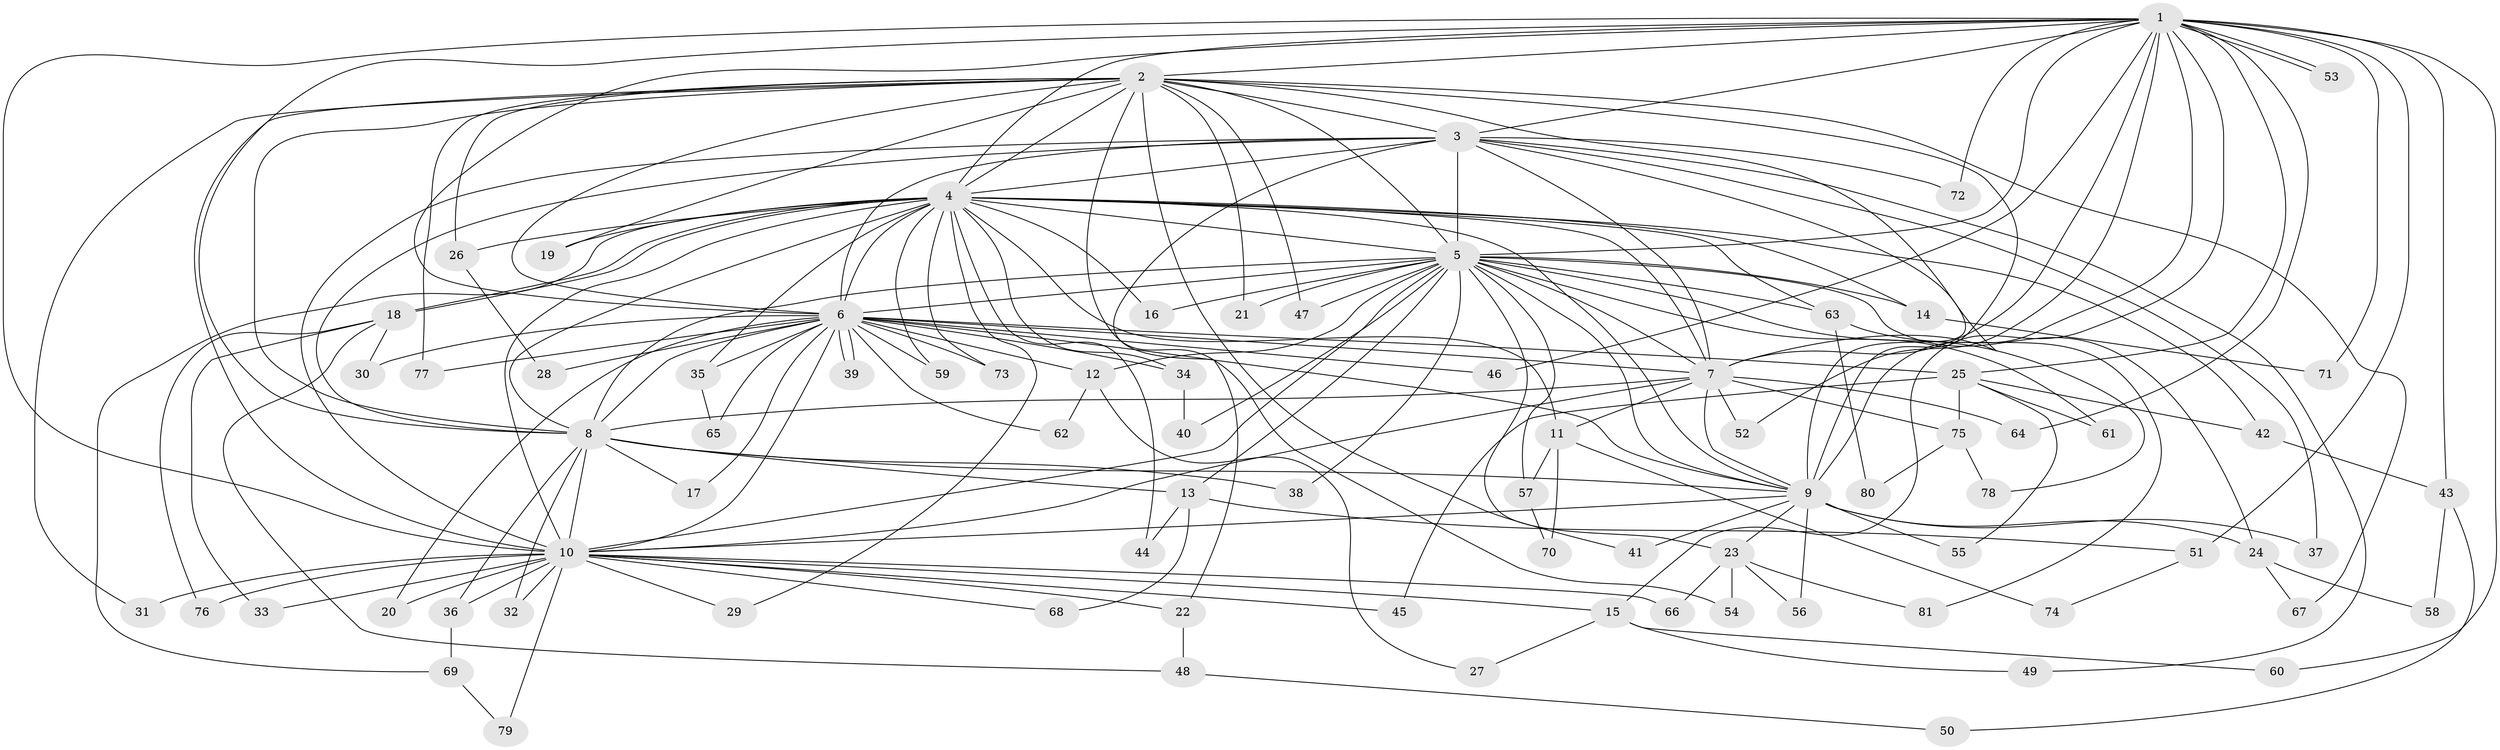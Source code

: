 // coarse degree distribution, {24: 0.03278688524590164, 16: 0.01639344262295082, 11: 0.01639344262295082, 23: 0.01639344262295082, 19: 0.01639344262295082, 13: 0.01639344262295082, 12: 0.01639344262295082, 20: 0.01639344262295082, 4: 0.04918032786885246, 5: 0.06557377049180328, 2: 0.5901639344262295, 6: 0.01639344262295082, 3: 0.11475409836065574, 9: 0.01639344262295082}
// Generated by graph-tools (version 1.1) at 2025/23/03/03/25 07:23:39]
// undirected, 81 vertices, 187 edges
graph export_dot {
graph [start="1"]
  node [color=gray90,style=filled];
  1;
  2;
  3;
  4;
  5;
  6;
  7;
  8;
  9;
  10;
  11;
  12;
  13;
  14;
  15;
  16;
  17;
  18;
  19;
  20;
  21;
  22;
  23;
  24;
  25;
  26;
  27;
  28;
  29;
  30;
  31;
  32;
  33;
  34;
  35;
  36;
  37;
  38;
  39;
  40;
  41;
  42;
  43;
  44;
  45;
  46;
  47;
  48;
  49;
  50;
  51;
  52;
  53;
  54;
  55;
  56;
  57;
  58;
  59;
  60;
  61;
  62;
  63;
  64;
  65;
  66;
  67;
  68;
  69;
  70;
  71;
  72;
  73;
  74;
  75;
  76;
  77;
  78;
  79;
  80;
  81;
  1 -- 2;
  1 -- 3;
  1 -- 4;
  1 -- 5;
  1 -- 6;
  1 -- 7;
  1 -- 8;
  1 -- 9;
  1 -- 10;
  1 -- 15;
  1 -- 25;
  1 -- 43;
  1 -- 46;
  1 -- 51;
  1 -- 52;
  1 -- 53;
  1 -- 53;
  1 -- 60;
  1 -- 64;
  1 -- 71;
  1 -- 72;
  2 -- 3;
  2 -- 4;
  2 -- 5;
  2 -- 6;
  2 -- 7;
  2 -- 8;
  2 -- 9;
  2 -- 10;
  2 -- 19;
  2 -- 21;
  2 -- 26;
  2 -- 31;
  2 -- 41;
  2 -- 47;
  2 -- 54;
  2 -- 67;
  2 -- 77;
  3 -- 4;
  3 -- 5;
  3 -- 6;
  3 -- 7;
  3 -- 8;
  3 -- 9;
  3 -- 10;
  3 -- 22;
  3 -- 37;
  3 -- 49;
  3 -- 72;
  4 -- 5;
  4 -- 6;
  4 -- 7;
  4 -- 8;
  4 -- 9;
  4 -- 10;
  4 -- 11;
  4 -- 14;
  4 -- 16;
  4 -- 18;
  4 -- 18;
  4 -- 19;
  4 -- 26;
  4 -- 29;
  4 -- 34;
  4 -- 35;
  4 -- 42;
  4 -- 44;
  4 -- 59;
  4 -- 63;
  4 -- 69;
  4 -- 73;
  5 -- 6;
  5 -- 7;
  5 -- 8;
  5 -- 9;
  5 -- 10;
  5 -- 12;
  5 -- 13;
  5 -- 14;
  5 -- 16;
  5 -- 21;
  5 -- 23;
  5 -- 24;
  5 -- 38;
  5 -- 40;
  5 -- 47;
  5 -- 57;
  5 -- 61;
  5 -- 63;
  5 -- 78;
  6 -- 7;
  6 -- 8;
  6 -- 9;
  6 -- 10;
  6 -- 12;
  6 -- 17;
  6 -- 20;
  6 -- 25;
  6 -- 28;
  6 -- 30;
  6 -- 34;
  6 -- 35;
  6 -- 39;
  6 -- 39;
  6 -- 46;
  6 -- 59;
  6 -- 62;
  6 -- 65;
  6 -- 73;
  6 -- 77;
  7 -- 8;
  7 -- 9;
  7 -- 10;
  7 -- 11;
  7 -- 52;
  7 -- 64;
  7 -- 75;
  8 -- 9;
  8 -- 10;
  8 -- 13;
  8 -- 17;
  8 -- 32;
  8 -- 36;
  8 -- 38;
  9 -- 10;
  9 -- 23;
  9 -- 24;
  9 -- 37;
  9 -- 41;
  9 -- 55;
  9 -- 56;
  10 -- 15;
  10 -- 20;
  10 -- 22;
  10 -- 29;
  10 -- 31;
  10 -- 32;
  10 -- 33;
  10 -- 36;
  10 -- 45;
  10 -- 66;
  10 -- 68;
  10 -- 76;
  10 -- 79;
  11 -- 57;
  11 -- 70;
  11 -- 74;
  12 -- 27;
  12 -- 62;
  13 -- 44;
  13 -- 51;
  13 -- 68;
  14 -- 71;
  15 -- 27;
  15 -- 49;
  15 -- 60;
  18 -- 30;
  18 -- 33;
  18 -- 48;
  18 -- 76;
  22 -- 48;
  23 -- 54;
  23 -- 56;
  23 -- 66;
  23 -- 81;
  24 -- 58;
  24 -- 67;
  25 -- 42;
  25 -- 45;
  25 -- 55;
  25 -- 61;
  25 -- 75;
  26 -- 28;
  34 -- 40;
  35 -- 65;
  36 -- 69;
  42 -- 43;
  43 -- 50;
  43 -- 58;
  48 -- 50;
  51 -- 74;
  57 -- 70;
  63 -- 80;
  63 -- 81;
  69 -- 79;
  75 -- 78;
  75 -- 80;
}
